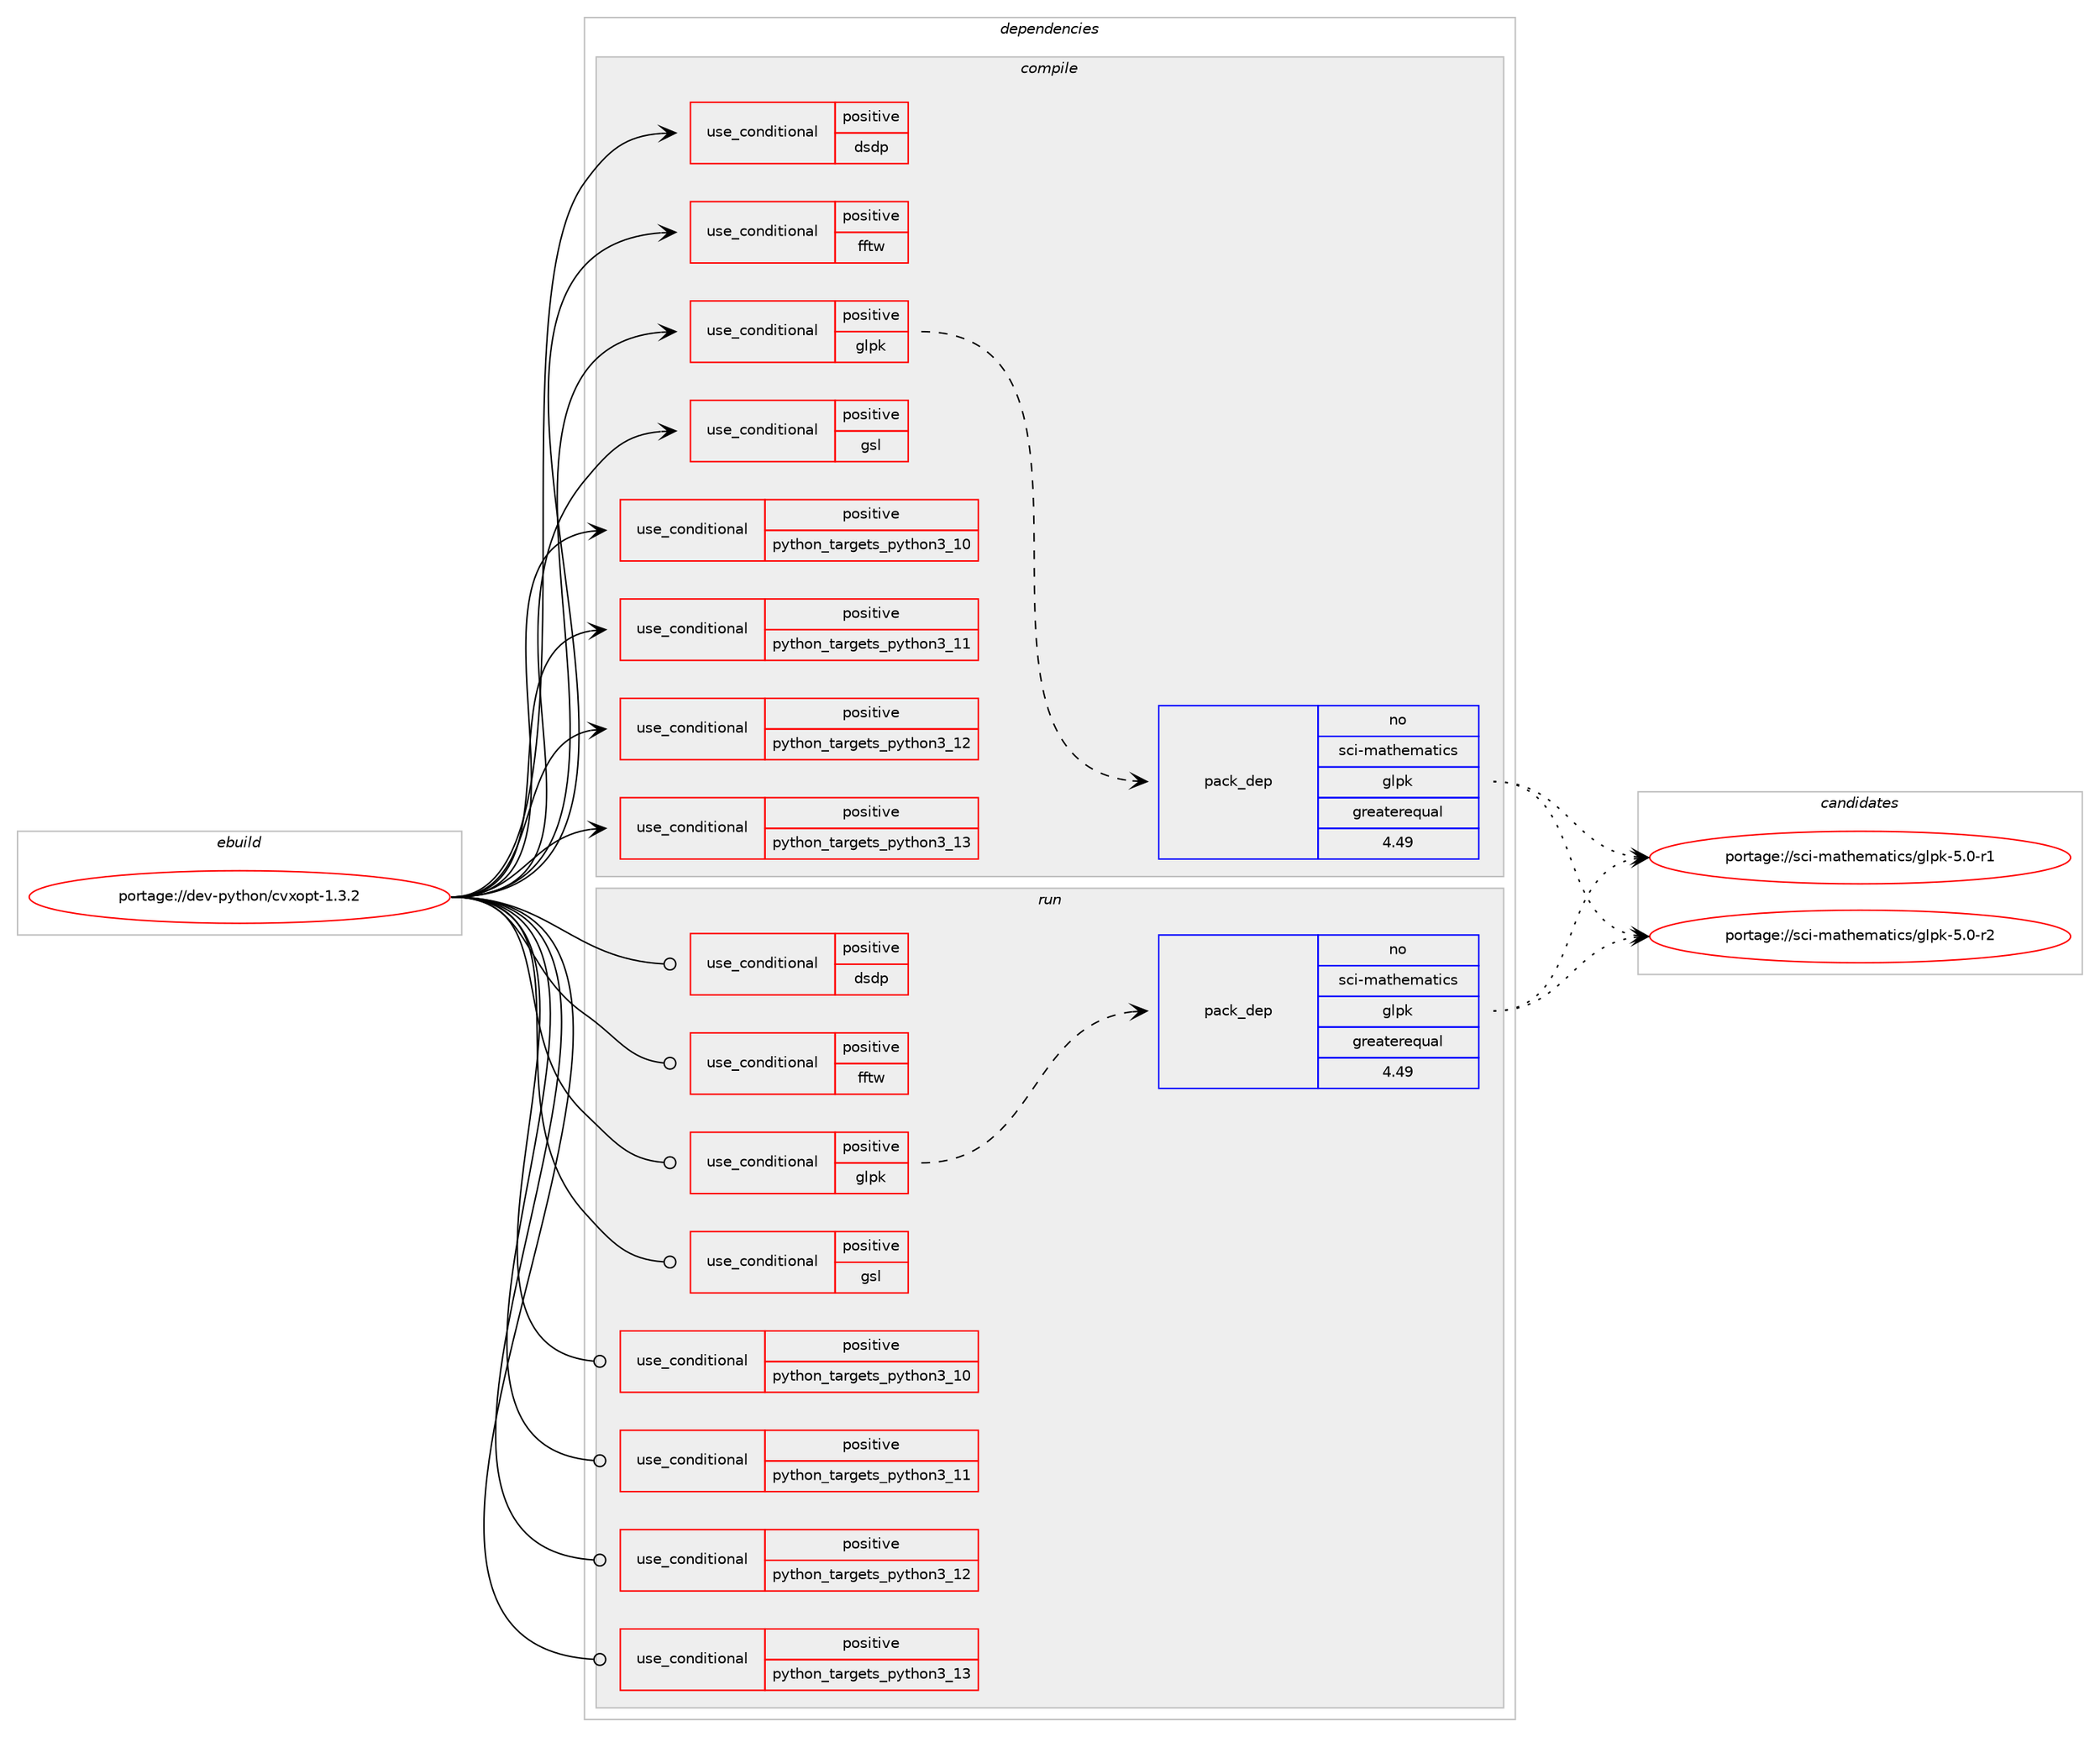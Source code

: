 digraph prolog {

# *************
# Graph options
# *************

newrank=true;
concentrate=true;
compound=true;
graph [rankdir=LR,fontname=Helvetica,fontsize=10,ranksep=1.5];#, ranksep=2.5, nodesep=0.2];
edge  [arrowhead=vee];
node  [fontname=Helvetica,fontsize=10];

# **********
# The ebuild
# **********

subgraph cluster_leftcol {
color=gray;
rank=same;
label=<<i>ebuild</i>>;
id [label="portage://dev-python/cvxopt-1.3.2", color=red, width=4, href="../dev-python/cvxopt-1.3.2.svg"];
}

# ****************
# The dependencies
# ****************

subgraph cluster_midcol {
color=gray;
label=<<i>dependencies</i>>;
subgraph cluster_compile {
fillcolor="#eeeeee";
style=filled;
label=<<i>compile</i>>;
subgraph cond31150 {
dependency72591 [label=<<TABLE BORDER="0" CELLBORDER="1" CELLSPACING="0" CELLPADDING="4"><TR><TD ROWSPAN="3" CELLPADDING="10">use_conditional</TD></TR><TR><TD>positive</TD></TR><TR><TD>dsdp</TD></TR></TABLE>>, shape=none, color=red];
# *** BEGIN UNKNOWN DEPENDENCY TYPE (TODO) ***
# dependency72591 -> package_dependency(portage://dev-python/cvxopt-1.3.2,install,no,sci-libs,dsdp,none,[,,],[slot(0),equal],[])
# *** END UNKNOWN DEPENDENCY TYPE (TODO) ***

}
id:e -> dependency72591:w [weight=20,style="solid",arrowhead="vee"];
subgraph cond31151 {
dependency72592 [label=<<TABLE BORDER="0" CELLBORDER="1" CELLSPACING="0" CELLPADDING="4"><TR><TD ROWSPAN="3" CELLPADDING="10">use_conditional</TD></TR><TR><TD>positive</TD></TR><TR><TD>fftw</TD></TR></TABLE>>, shape=none, color=red];
# *** BEGIN UNKNOWN DEPENDENCY TYPE (TODO) ***
# dependency72592 -> package_dependency(portage://dev-python/cvxopt-1.3.2,install,no,sci-libs,fftw,none,[,,],[slot(3.0),equal],[])
# *** END UNKNOWN DEPENDENCY TYPE (TODO) ***

}
id:e -> dependency72592:w [weight=20,style="solid",arrowhead="vee"];
subgraph cond31152 {
dependency72593 [label=<<TABLE BORDER="0" CELLBORDER="1" CELLSPACING="0" CELLPADDING="4"><TR><TD ROWSPAN="3" CELLPADDING="10">use_conditional</TD></TR><TR><TD>positive</TD></TR><TR><TD>glpk</TD></TR></TABLE>>, shape=none, color=red];
subgraph pack40229 {
dependency72594 [label=<<TABLE BORDER="0" CELLBORDER="1" CELLSPACING="0" CELLPADDING="4" WIDTH="220"><TR><TD ROWSPAN="6" CELLPADDING="30">pack_dep</TD></TR><TR><TD WIDTH="110">no</TD></TR><TR><TD>sci-mathematics</TD></TR><TR><TD>glpk</TD></TR><TR><TD>greaterequal</TD></TR><TR><TD>4.49</TD></TR></TABLE>>, shape=none, color=blue];
}
dependency72593:e -> dependency72594:w [weight=20,style="dashed",arrowhead="vee"];
}
id:e -> dependency72593:w [weight=20,style="solid",arrowhead="vee"];
subgraph cond31153 {
dependency72595 [label=<<TABLE BORDER="0" CELLBORDER="1" CELLSPACING="0" CELLPADDING="4"><TR><TD ROWSPAN="3" CELLPADDING="10">use_conditional</TD></TR><TR><TD>positive</TD></TR><TR><TD>gsl</TD></TR></TABLE>>, shape=none, color=red];
# *** BEGIN UNKNOWN DEPENDENCY TYPE (TODO) ***
# dependency72595 -> package_dependency(portage://dev-python/cvxopt-1.3.2,install,no,sci-libs,gsl,none,[,,],[slot(0),equal],[])
# *** END UNKNOWN DEPENDENCY TYPE (TODO) ***

}
id:e -> dependency72595:w [weight=20,style="solid",arrowhead="vee"];
subgraph cond31154 {
dependency72596 [label=<<TABLE BORDER="0" CELLBORDER="1" CELLSPACING="0" CELLPADDING="4"><TR><TD ROWSPAN="3" CELLPADDING="10">use_conditional</TD></TR><TR><TD>positive</TD></TR><TR><TD>python_targets_python3_10</TD></TR></TABLE>>, shape=none, color=red];
# *** BEGIN UNKNOWN DEPENDENCY TYPE (TODO) ***
# dependency72596 -> package_dependency(portage://dev-python/cvxopt-1.3.2,install,no,dev-lang,python,none,[,,],[slot(3.10)],[])
# *** END UNKNOWN DEPENDENCY TYPE (TODO) ***

}
id:e -> dependency72596:w [weight=20,style="solid",arrowhead="vee"];
subgraph cond31155 {
dependency72597 [label=<<TABLE BORDER="0" CELLBORDER="1" CELLSPACING="0" CELLPADDING="4"><TR><TD ROWSPAN="3" CELLPADDING="10">use_conditional</TD></TR><TR><TD>positive</TD></TR><TR><TD>python_targets_python3_11</TD></TR></TABLE>>, shape=none, color=red];
# *** BEGIN UNKNOWN DEPENDENCY TYPE (TODO) ***
# dependency72597 -> package_dependency(portage://dev-python/cvxopt-1.3.2,install,no,dev-lang,python,none,[,,],[slot(3.11)],[])
# *** END UNKNOWN DEPENDENCY TYPE (TODO) ***

}
id:e -> dependency72597:w [weight=20,style="solid",arrowhead="vee"];
subgraph cond31156 {
dependency72598 [label=<<TABLE BORDER="0" CELLBORDER="1" CELLSPACING="0" CELLPADDING="4"><TR><TD ROWSPAN="3" CELLPADDING="10">use_conditional</TD></TR><TR><TD>positive</TD></TR><TR><TD>python_targets_python3_12</TD></TR></TABLE>>, shape=none, color=red];
# *** BEGIN UNKNOWN DEPENDENCY TYPE (TODO) ***
# dependency72598 -> package_dependency(portage://dev-python/cvxopt-1.3.2,install,no,dev-lang,python,none,[,,],[slot(3.12)],[])
# *** END UNKNOWN DEPENDENCY TYPE (TODO) ***

}
id:e -> dependency72598:w [weight=20,style="solid",arrowhead="vee"];
subgraph cond31157 {
dependency72599 [label=<<TABLE BORDER="0" CELLBORDER="1" CELLSPACING="0" CELLPADDING="4"><TR><TD ROWSPAN="3" CELLPADDING="10">use_conditional</TD></TR><TR><TD>positive</TD></TR><TR><TD>python_targets_python3_13</TD></TR></TABLE>>, shape=none, color=red];
# *** BEGIN UNKNOWN DEPENDENCY TYPE (TODO) ***
# dependency72599 -> package_dependency(portage://dev-python/cvxopt-1.3.2,install,no,dev-lang,python,none,[,,],[slot(3.13)],[])
# *** END UNKNOWN DEPENDENCY TYPE (TODO) ***

}
id:e -> dependency72599:w [weight=20,style="solid",arrowhead="vee"];
# *** BEGIN UNKNOWN DEPENDENCY TYPE (TODO) ***
# id -> package_dependency(portage://dev-python/cvxopt-1.3.2,install,no,sci-libs,amd,none,[,,],[slot(0),equal],[])
# *** END UNKNOWN DEPENDENCY TYPE (TODO) ***

# *** BEGIN UNKNOWN DEPENDENCY TYPE (TODO) ***
# id -> package_dependency(portage://dev-python/cvxopt-1.3.2,install,no,sci-libs,cholmod,none,[,,],[slot(0),equal],[])
# *** END UNKNOWN DEPENDENCY TYPE (TODO) ***

# *** BEGIN UNKNOWN DEPENDENCY TYPE (TODO) ***
# id -> package_dependency(portage://dev-python/cvxopt-1.3.2,install,no,sci-libs,colamd,none,[,,],[slot(0),equal],[])
# *** END UNKNOWN DEPENDENCY TYPE (TODO) ***

# *** BEGIN UNKNOWN DEPENDENCY TYPE (TODO) ***
# id -> package_dependency(portage://dev-python/cvxopt-1.3.2,install,no,sci-libs,suitesparseconfig,none,[,,],[slot(0),equal],[])
# *** END UNKNOWN DEPENDENCY TYPE (TODO) ***

# *** BEGIN UNKNOWN DEPENDENCY TYPE (TODO) ***
# id -> package_dependency(portage://dev-python/cvxopt-1.3.2,install,no,sci-libs,umfpack,none,[,,],[slot(0),equal],[])
# *** END UNKNOWN DEPENDENCY TYPE (TODO) ***

# *** BEGIN UNKNOWN DEPENDENCY TYPE (TODO) ***
# id -> package_dependency(portage://dev-python/cvxopt-1.3.2,install,no,virtual,blas,none,[,,],[],[])
# *** END UNKNOWN DEPENDENCY TYPE (TODO) ***

# *** BEGIN UNKNOWN DEPENDENCY TYPE (TODO) ***
# id -> package_dependency(portage://dev-python/cvxopt-1.3.2,install,no,virtual,lapack,none,[,,],[],[])
# *** END UNKNOWN DEPENDENCY TYPE (TODO) ***

}
subgraph cluster_compileandrun {
fillcolor="#eeeeee";
style=filled;
label=<<i>compile and run</i>>;
}
subgraph cluster_run {
fillcolor="#eeeeee";
style=filled;
label=<<i>run</i>>;
subgraph cond31158 {
dependency72600 [label=<<TABLE BORDER="0" CELLBORDER="1" CELLSPACING="0" CELLPADDING="4"><TR><TD ROWSPAN="3" CELLPADDING="10">use_conditional</TD></TR><TR><TD>positive</TD></TR><TR><TD>dsdp</TD></TR></TABLE>>, shape=none, color=red];
# *** BEGIN UNKNOWN DEPENDENCY TYPE (TODO) ***
# dependency72600 -> package_dependency(portage://dev-python/cvxopt-1.3.2,run,no,sci-libs,dsdp,none,[,,],[slot(0),equal],[])
# *** END UNKNOWN DEPENDENCY TYPE (TODO) ***

}
id:e -> dependency72600:w [weight=20,style="solid",arrowhead="odot"];
subgraph cond31159 {
dependency72601 [label=<<TABLE BORDER="0" CELLBORDER="1" CELLSPACING="0" CELLPADDING="4"><TR><TD ROWSPAN="3" CELLPADDING="10">use_conditional</TD></TR><TR><TD>positive</TD></TR><TR><TD>fftw</TD></TR></TABLE>>, shape=none, color=red];
# *** BEGIN UNKNOWN DEPENDENCY TYPE (TODO) ***
# dependency72601 -> package_dependency(portage://dev-python/cvxopt-1.3.2,run,no,sci-libs,fftw,none,[,,],[slot(3.0),equal],[])
# *** END UNKNOWN DEPENDENCY TYPE (TODO) ***

}
id:e -> dependency72601:w [weight=20,style="solid",arrowhead="odot"];
subgraph cond31160 {
dependency72602 [label=<<TABLE BORDER="0" CELLBORDER="1" CELLSPACING="0" CELLPADDING="4"><TR><TD ROWSPAN="3" CELLPADDING="10">use_conditional</TD></TR><TR><TD>positive</TD></TR><TR><TD>glpk</TD></TR></TABLE>>, shape=none, color=red];
subgraph pack40230 {
dependency72603 [label=<<TABLE BORDER="0" CELLBORDER="1" CELLSPACING="0" CELLPADDING="4" WIDTH="220"><TR><TD ROWSPAN="6" CELLPADDING="30">pack_dep</TD></TR><TR><TD WIDTH="110">no</TD></TR><TR><TD>sci-mathematics</TD></TR><TR><TD>glpk</TD></TR><TR><TD>greaterequal</TD></TR><TR><TD>4.49</TD></TR></TABLE>>, shape=none, color=blue];
}
dependency72602:e -> dependency72603:w [weight=20,style="dashed",arrowhead="vee"];
}
id:e -> dependency72602:w [weight=20,style="solid",arrowhead="odot"];
subgraph cond31161 {
dependency72604 [label=<<TABLE BORDER="0" CELLBORDER="1" CELLSPACING="0" CELLPADDING="4"><TR><TD ROWSPAN="3" CELLPADDING="10">use_conditional</TD></TR><TR><TD>positive</TD></TR><TR><TD>gsl</TD></TR></TABLE>>, shape=none, color=red];
# *** BEGIN UNKNOWN DEPENDENCY TYPE (TODO) ***
# dependency72604 -> package_dependency(portage://dev-python/cvxopt-1.3.2,run,no,sci-libs,gsl,none,[,,],[slot(0),equal],[])
# *** END UNKNOWN DEPENDENCY TYPE (TODO) ***

}
id:e -> dependency72604:w [weight=20,style="solid",arrowhead="odot"];
subgraph cond31162 {
dependency72605 [label=<<TABLE BORDER="0" CELLBORDER="1" CELLSPACING="0" CELLPADDING="4"><TR><TD ROWSPAN="3" CELLPADDING="10">use_conditional</TD></TR><TR><TD>positive</TD></TR><TR><TD>python_targets_python3_10</TD></TR></TABLE>>, shape=none, color=red];
# *** BEGIN UNKNOWN DEPENDENCY TYPE (TODO) ***
# dependency72605 -> package_dependency(portage://dev-python/cvxopt-1.3.2,run,no,dev-lang,python,none,[,,],[slot(3.10)],[])
# *** END UNKNOWN DEPENDENCY TYPE (TODO) ***

}
id:e -> dependency72605:w [weight=20,style="solid",arrowhead="odot"];
subgraph cond31163 {
dependency72606 [label=<<TABLE BORDER="0" CELLBORDER="1" CELLSPACING="0" CELLPADDING="4"><TR><TD ROWSPAN="3" CELLPADDING="10">use_conditional</TD></TR><TR><TD>positive</TD></TR><TR><TD>python_targets_python3_11</TD></TR></TABLE>>, shape=none, color=red];
# *** BEGIN UNKNOWN DEPENDENCY TYPE (TODO) ***
# dependency72606 -> package_dependency(portage://dev-python/cvxopt-1.3.2,run,no,dev-lang,python,none,[,,],[slot(3.11)],[])
# *** END UNKNOWN DEPENDENCY TYPE (TODO) ***

}
id:e -> dependency72606:w [weight=20,style="solid",arrowhead="odot"];
subgraph cond31164 {
dependency72607 [label=<<TABLE BORDER="0" CELLBORDER="1" CELLSPACING="0" CELLPADDING="4"><TR><TD ROWSPAN="3" CELLPADDING="10">use_conditional</TD></TR><TR><TD>positive</TD></TR><TR><TD>python_targets_python3_12</TD></TR></TABLE>>, shape=none, color=red];
# *** BEGIN UNKNOWN DEPENDENCY TYPE (TODO) ***
# dependency72607 -> package_dependency(portage://dev-python/cvxopt-1.3.2,run,no,dev-lang,python,none,[,,],[slot(3.12)],[])
# *** END UNKNOWN DEPENDENCY TYPE (TODO) ***

}
id:e -> dependency72607:w [weight=20,style="solid",arrowhead="odot"];
subgraph cond31165 {
dependency72608 [label=<<TABLE BORDER="0" CELLBORDER="1" CELLSPACING="0" CELLPADDING="4"><TR><TD ROWSPAN="3" CELLPADDING="10">use_conditional</TD></TR><TR><TD>positive</TD></TR><TR><TD>python_targets_python3_13</TD></TR></TABLE>>, shape=none, color=red];
# *** BEGIN UNKNOWN DEPENDENCY TYPE (TODO) ***
# dependency72608 -> package_dependency(portage://dev-python/cvxopt-1.3.2,run,no,dev-lang,python,none,[,,],[slot(3.13)],[])
# *** END UNKNOWN DEPENDENCY TYPE (TODO) ***

}
id:e -> dependency72608:w [weight=20,style="solid",arrowhead="odot"];
# *** BEGIN UNKNOWN DEPENDENCY TYPE (TODO) ***
# id -> package_dependency(portage://dev-python/cvxopt-1.3.2,run,no,sci-libs,amd,none,[,,],[slot(0),equal],[])
# *** END UNKNOWN DEPENDENCY TYPE (TODO) ***

# *** BEGIN UNKNOWN DEPENDENCY TYPE (TODO) ***
# id -> package_dependency(portage://dev-python/cvxopt-1.3.2,run,no,sci-libs,cholmod,none,[,,],[slot(0),equal],[])
# *** END UNKNOWN DEPENDENCY TYPE (TODO) ***

# *** BEGIN UNKNOWN DEPENDENCY TYPE (TODO) ***
# id -> package_dependency(portage://dev-python/cvxopt-1.3.2,run,no,sci-libs,colamd,none,[,,],[slot(0),equal],[])
# *** END UNKNOWN DEPENDENCY TYPE (TODO) ***

# *** BEGIN UNKNOWN DEPENDENCY TYPE (TODO) ***
# id -> package_dependency(portage://dev-python/cvxopt-1.3.2,run,no,sci-libs,suitesparseconfig,none,[,,],[slot(0),equal],[])
# *** END UNKNOWN DEPENDENCY TYPE (TODO) ***

# *** BEGIN UNKNOWN DEPENDENCY TYPE (TODO) ***
# id -> package_dependency(portage://dev-python/cvxopt-1.3.2,run,no,sci-libs,umfpack,none,[,,],[slot(0),equal],[])
# *** END UNKNOWN DEPENDENCY TYPE (TODO) ***

# *** BEGIN UNKNOWN DEPENDENCY TYPE (TODO) ***
# id -> package_dependency(portage://dev-python/cvxopt-1.3.2,run,no,virtual,blas,none,[,,],[],[])
# *** END UNKNOWN DEPENDENCY TYPE (TODO) ***

# *** BEGIN UNKNOWN DEPENDENCY TYPE (TODO) ***
# id -> package_dependency(portage://dev-python/cvxopt-1.3.2,run,no,virtual,lapack,none,[,,],[],[])
# *** END UNKNOWN DEPENDENCY TYPE (TODO) ***

}
}

# **************
# The candidates
# **************

subgraph cluster_choices {
rank=same;
color=gray;
label=<<i>candidates</i>>;

subgraph choice40229 {
color=black;
nodesep=1;
choice115991054510997116104101109971161059911547103108112107455346484511449 [label="portage://sci-mathematics/glpk-5.0-r1", color=red, width=4,href="../sci-mathematics/glpk-5.0-r1.svg"];
choice115991054510997116104101109971161059911547103108112107455346484511450 [label="portage://sci-mathematics/glpk-5.0-r2", color=red, width=4,href="../sci-mathematics/glpk-5.0-r2.svg"];
dependency72594:e -> choice115991054510997116104101109971161059911547103108112107455346484511449:w [style=dotted,weight="100"];
dependency72594:e -> choice115991054510997116104101109971161059911547103108112107455346484511450:w [style=dotted,weight="100"];
}
subgraph choice40230 {
color=black;
nodesep=1;
choice115991054510997116104101109971161059911547103108112107455346484511449 [label="portage://sci-mathematics/glpk-5.0-r1", color=red, width=4,href="../sci-mathematics/glpk-5.0-r1.svg"];
choice115991054510997116104101109971161059911547103108112107455346484511450 [label="portage://sci-mathematics/glpk-5.0-r2", color=red, width=4,href="../sci-mathematics/glpk-5.0-r2.svg"];
dependency72603:e -> choice115991054510997116104101109971161059911547103108112107455346484511449:w [style=dotted,weight="100"];
dependency72603:e -> choice115991054510997116104101109971161059911547103108112107455346484511450:w [style=dotted,weight="100"];
}
}

}
